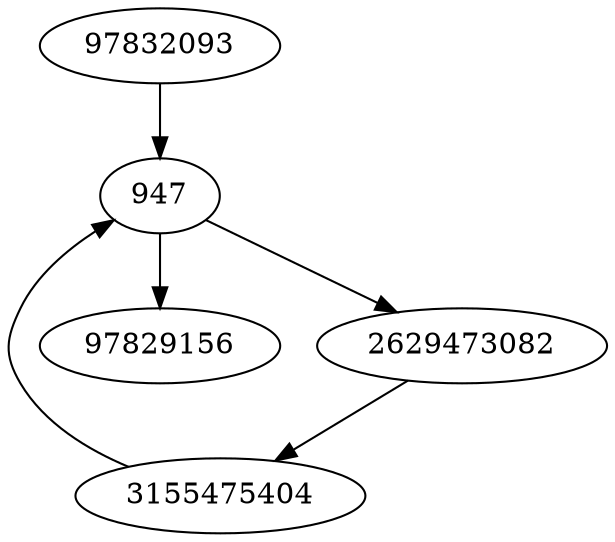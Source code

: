 strict digraph  {
97829156;
3155475404;
947;
2629473082;
97832093;
3155475404 -> 947;
947 -> 2629473082;
947 -> 97829156;
2629473082 -> 3155475404;
97832093 -> 947;
}
